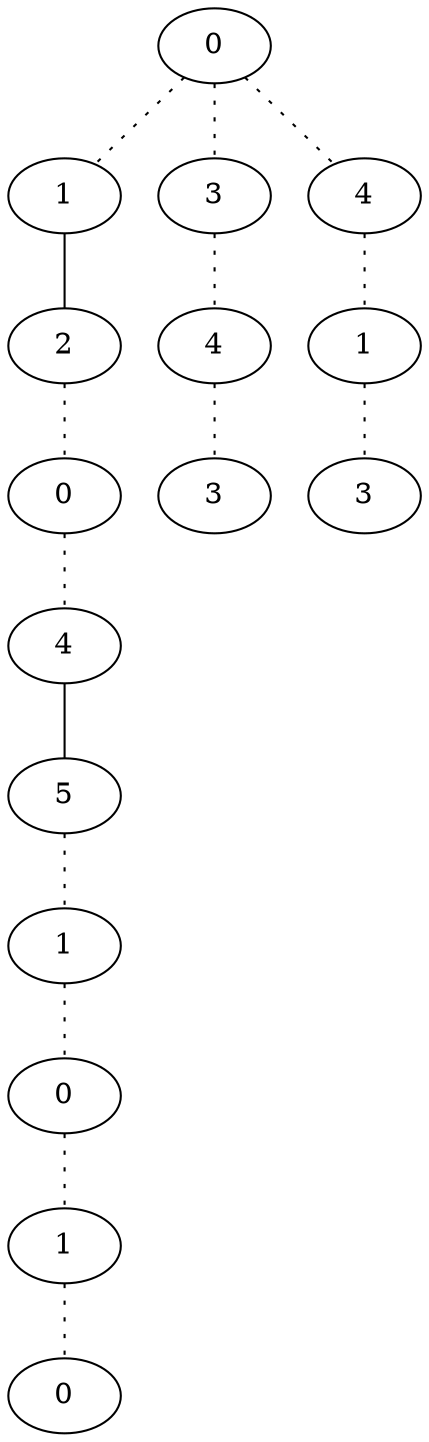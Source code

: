 graph {
a0[label=0];
a1[label=1];
a2[label=2];
a3[label=0];
a4[label=4];
a5[label=5];
a6[label=1];
a7[label=0];
a8[label=1];
a9[label=0];
a10[label=3];
a11[label=4];
a12[label=3];
a13[label=4];
a14[label=1];
a15[label=3];
a0 -- a1 [style=dotted];
a0 -- a10 [style=dotted];
a0 -- a13 [style=dotted];
a1 -- a2;
a2 -- a3 [style=dotted];
a3 -- a4 [style=dotted];
a4 -- a5;
a5 -- a6 [style=dotted];
a6 -- a7 [style=dotted];
a7 -- a8 [style=dotted];
a8 -- a9 [style=dotted];
a10 -- a11 [style=dotted];
a11 -- a12 [style=dotted];
a13 -- a14 [style=dotted];
a14 -- a15 [style=dotted];
}
